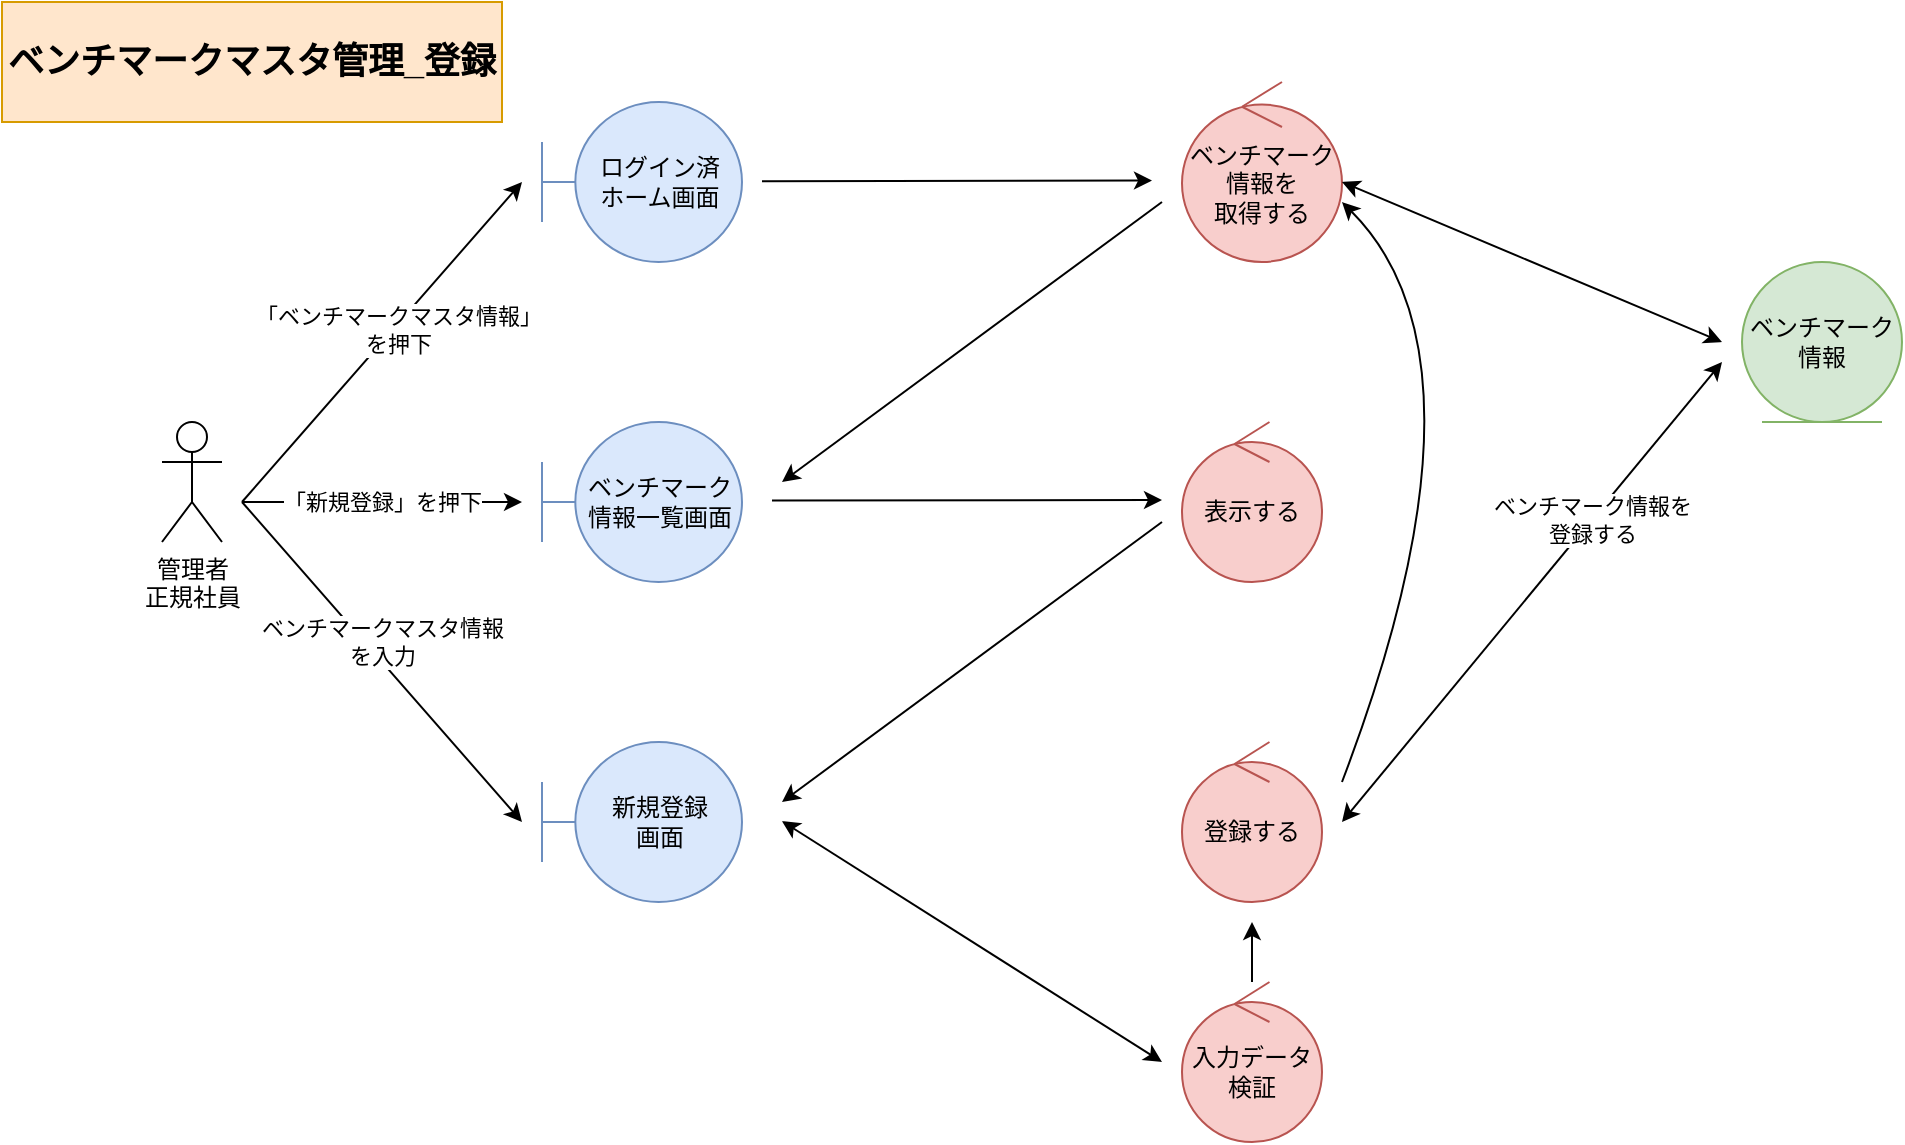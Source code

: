 <mxfile version="15.6.3" type="embed" pages="4">
    <diagram id="RWeOAwpdm6szLaTIHd15" name="*ベンチマークマスタ管理_登録">
        <mxGraphModel dx="1469" dy="614" grid="1" gridSize="10" guides="1" tooltips="1" connect="1" arrows="1" fold="1" page="0" pageScale="1" pageWidth="827" pageHeight="1169" math="0" shadow="0">
            <root>
                <mxCell id="0"/>
                <mxCell id="1" parent="0"/>
                <mxCell id="R05j1q6MOaR2_SYUFppI-1" value="管理者&lt;br&gt;正規社員" style="shape=umlActor;verticalLabelPosition=bottom;verticalAlign=top;html=1;" parent="1" vertex="1">
                    <mxGeometry x="-70" y="280" width="30" height="60" as="geometry"/>
                </mxCell>
                <mxCell id="R05j1q6MOaR2_SYUFppI-2" value="ログイン済&lt;br&gt;ホーム画面" style="shape=umlBoundary;whiteSpace=wrap;html=1;fillColor=#dae8fc;strokeColor=#6c8ebf;" parent="1" vertex="1">
                    <mxGeometry x="120" y="120" width="100" height="80" as="geometry"/>
                </mxCell>
                <mxCell id="R05j1q6MOaR2_SYUFppI-3" value="ベンチマーク&lt;br&gt;情報一覧画面" style="shape=umlBoundary;whiteSpace=wrap;html=1;fillColor=#dae8fc;strokeColor=#6c8ebf;" parent="1" vertex="1">
                    <mxGeometry x="120" y="280" width="100" height="80" as="geometry"/>
                </mxCell>
                <mxCell id="R05j1q6MOaR2_SYUFppI-4" value="新規登録&lt;br&gt;画面" style="shape=umlBoundary;whiteSpace=wrap;html=1;fillColor=#dae8fc;strokeColor=#6c8ebf;" parent="1" vertex="1">
                    <mxGeometry x="120" y="440" width="100" height="80" as="geometry"/>
                </mxCell>
                <mxCell id="R05j1q6MOaR2_SYUFppI-5" value="ベンチマーク&lt;br&gt;情報を&lt;br&gt;取得する" style="ellipse;shape=umlControl;whiteSpace=wrap;html=1;fillColor=#f8cecc;strokeColor=#b85450;" parent="1" vertex="1">
                    <mxGeometry x="440" y="110" width="80" height="90" as="geometry"/>
                </mxCell>
                <mxCell id="R05j1q6MOaR2_SYUFppI-6" value="ベンチマーク情報" style="ellipse;shape=umlEntity;whiteSpace=wrap;html=1;fillColor=#d5e8d4;strokeColor=#82b366;" parent="1" vertex="1">
                    <mxGeometry x="720" y="200" width="80" height="80" as="geometry"/>
                </mxCell>
                <mxCell id="R05j1q6MOaR2_SYUFppI-7" value="表示する" style="ellipse;shape=umlControl;whiteSpace=wrap;html=1;fillColor=#f8cecc;strokeColor=#b85450;" parent="1" vertex="1">
                    <mxGeometry x="440" y="280" width="70" height="80" as="geometry"/>
                </mxCell>
                <mxCell id="R05j1q6MOaR2_SYUFppI-8" value="" style="endArrow=classic;html=1;rounded=0;" parent="1" edge="1">
                    <mxGeometry width="50" height="50" relative="1" as="geometry">
                        <mxPoint x="235" y="319.29" as="sourcePoint"/>
                        <mxPoint x="430" y="319" as="targetPoint"/>
                    </mxGeometry>
                </mxCell>
                <mxCell id="R05j1q6MOaR2_SYUFppI-10" value="" style="endArrow=classic;html=1;rounded=0;" parent="1" edge="1">
                    <mxGeometry width="50" height="50" relative="1" as="geometry">
                        <mxPoint x="-30" y="320" as="sourcePoint"/>
                        <mxPoint x="110" y="160" as="targetPoint"/>
                    </mxGeometry>
                </mxCell>
                <mxCell id="3" value="「ベンチマークマスタ情報」&lt;br&gt;を押下" style="edgeLabel;html=1;align=center;verticalAlign=middle;resizable=0;points=[];" vertex="1" connectable="0" parent="R05j1q6MOaR2_SYUFppI-10">
                    <mxGeometry x="0.212" y="-2" relative="1" as="geometry">
                        <mxPoint x="-9" y="10" as="offset"/>
                    </mxGeometry>
                </mxCell>
                <mxCell id="R05j1q6MOaR2_SYUFppI-11" value="" style="endArrow=classic;html=1;rounded=0;" parent="1" edge="1">
                    <mxGeometry width="50" height="50" relative="1" as="geometry">
                        <mxPoint x="-30" y="320" as="sourcePoint"/>
                        <mxPoint x="110" y="480" as="targetPoint"/>
                    </mxGeometry>
                </mxCell>
                <mxCell id="8" value="ベンチマークマスタ情報&lt;br&gt;を入力" style="edgeLabel;html=1;align=center;verticalAlign=middle;resizable=0;points=[];" vertex="1" connectable="0" parent="R05j1q6MOaR2_SYUFppI-11">
                    <mxGeometry x="-0.227" y="-2" relative="1" as="geometry">
                        <mxPoint x="17" y="7" as="offset"/>
                    </mxGeometry>
                </mxCell>
                <mxCell id="R05j1q6MOaR2_SYUFppI-12" value="" style="endArrow=classic;html=1;rounded=0;" parent="1" edge="1">
                    <mxGeometry width="50" height="50" relative="1" as="geometry">
                        <mxPoint x="-30" y="320" as="sourcePoint"/>
                        <mxPoint x="110" y="320" as="targetPoint"/>
                    </mxGeometry>
                </mxCell>
                <mxCell id="4" value="「新規登録」を押下" style="edgeLabel;html=1;align=center;verticalAlign=middle;resizable=0;points=[];" vertex="1" connectable="0" parent="R05j1q6MOaR2_SYUFppI-12">
                    <mxGeometry x="-0.341" y="-4" relative="1" as="geometry">
                        <mxPoint x="24" y="-4" as="offset"/>
                    </mxGeometry>
                </mxCell>
                <mxCell id="R05j1q6MOaR2_SYUFppI-13" value="" style="endArrow=classic;html=1;rounded=0;startArrow=classic;startFill=1;" parent="1" edge="1">
                    <mxGeometry width="50" height="50" relative="1" as="geometry">
                        <mxPoint x="520" y="160" as="sourcePoint"/>
                        <mxPoint x="710" y="240" as="targetPoint"/>
                    </mxGeometry>
                </mxCell>
                <mxCell id="R05j1q6MOaR2_SYUFppI-14" value="" style="endArrow=classic;html=1;rounded=0;" parent="1" edge="1">
                    <mxGeometry width="50" height="50" relative="1" as="geometry">
                        <mxPoint x="230" y="159.58" as="sourcePoint"/>
                        <mxPoint x="425" y="159.29" as="targetPoint"/>
                    </mxGeometry>
                </mxCell>
                <mxCell id="R05j1q6MOaR2_SYUFppI-15" value="" style="endArrow=classic;html=1;rounded=0;" parent="1" edge="1">
                    <mxGeometry width="50" height="50" relative="1" as="geometry">
                        <mxPoint x="430" y="170" as="sourcePoint"/>
                        <mxPoint x="240" y="310" as="targetPoint"/>
                    </mxGeometry>
                </mxCell>
                <mxCell id="R05j1q6MOaR2_SYUFppI-16" value="" style="endArrow=classic;html=1;rounded=0;" parent="1" edge="1">
                    <mxGeometry width="50" height="50" relative="1" as="geometry">
                        <mxPoint x="430" y="330" as="sourcePoint"/>
                        <mxPoint x="240" y="470" as="targetPoint"/>
                    </mxGeometry>
                </mxCell>
                <mxCell id="R05j1q6MOaR2_SYUFppI-20" value="" style="endArrow=classic;html=1;rounded=0;startArrow=classic;startFill=1;" parent="1" edge="1">
                    <mxGeometry width="50" height="50" relative="1" as="geometry">
                        <mxPoint x="240" y="479.58" as="sourcePoint"/>
                        <mxPoint x="430" y="600" as="targetPoint"/>
                    </mxGeometry>
                </mxCell>
                <mxCell id="R05j1q6MOaR2_SYUFppI-21" value="" style="endArrow=classic;html=1;rounded=0;startArrow=classic;startFill=1;" parent="1" edge="1">
                    <mxGeometry width="50" height="50" relative="1" as="geometry">
                        <mxPoint x="520" y="480" as="sourcePoint"/>
                        <mxPoint x="710" y="250" as="targetPoint"/>
                    </mxGeometry>
                </mxCell>
                <mxCell id="S3Q7KRvCaLWE7IMsoWQz-9" value="ベンチマーク情報を&lt;br&gt;登録する" style="edgeLabel;html=1;align=center;verticalAlign=middle;resizable=0;points=[];" vertex="1" connectable="0" parent="R05j1q6MOaR2_SYUFppI-21">
                    <mxGeometry x="0.318" y="-1" relative="1" as="geometry">
                        <mxPoint x="-1" as="offset"/>
                    </mxGeometry>
                </mxCell>
                <mxCell id="2" value="ベンチマークマスタ管理_登録" style="rounded=0;whiteSpace=wrap;html=1;fillColor=#ffe6cc;strokeColor=#d79b00;fontStyle=1;fontSize=18;" parent="1" vertex="1">
                    <mxGeometry x="-150" y="70" width="250" height="60" as="geometry"/>
                </mxCell>
                <mxCell id="5" value="入力データ検証" style="ellipse;shape=umlControl;whiteSpace=wrap;html=1;fillColor=#f8cecc;strokeColor=#b85450;" vertex="1" parent="1">
                    <mxGeometry x="440" y="560" width="70" height="80" as="geometry"/>
                </mxCell>
                <mxCell id="6" value="登録する" style="ellipse;shape=umlControl;whiteSpace=wrap;html=1;fillColor=#f8cecc;strokeColor=#b85450;" vertex="1" parent="1">
                    <mxGeometry x="440" y="440" width="70" height="80" as="geometry"/>
                </mxCell>
                <mxCell id="7" value="" style="endArrow=classic;html=1;rounded=0;" edge="1" parent="1" source="5">
                    <mxGeometry width="50" height="50" relative="1" as="geometry">
                        <mxPoint x="475" y="550" as="sourcePoint"/>
                        <mxPoint x="475" y="530" as="targetPoint"/>
                    </mxGeometry>
                </mxCell>
                <mxCell id="9" value="" style="curved=1;endArrow=classic;html=1;rounded=0;" edge="1" parent="1">
                    <mxGeometry width="50" height="50" relative="1" as="geometry">
                        <mxPoint x="520" y="460" as="sourcePoint"/>
                        <mxPoint x="520" y="170" as="targetPoint"/>
                        <Array as="points">
                            <mxPoint x="600" y="250"/>
                        </Array>
                    </mxGeometry>
                </mxCell>
            </root>
        </mxGraphModel>
    </diagram>
    <diagram id="kNyEyUyUbylaJBoFLzu6" name="*ベンチマークマスタ管理_参照">
        <mxGraphModel dx="1469" dy="614" grid="1" gridSize="10" guides="1" tooltips="1" connect="1" arrows="1" fold="1" page="0" pageScale="1" pageWidth="827" pageHeight="1169" math="0" shadow="0">
            <root>
                <mxCell id="Noq5ilU5FU8ZEYIdX7iq-0"/>
                <mxCell id="Noq5ilU5FU8ZEYIdX7iq-1" parent="Noq5ilU5FU8ZEYIdX7iq-0"/>
                <mxCell id="X151rZw9UmWIeHh70C7F-1" value="ログイン済&lt;br&gt;ホーム画面" style="shape=umlBoundary;whiteSpace=wrap;html=1;fillColor=#dae8fc;strokeColor=#6c8ebf;" parent="Noq5ilU5FU8ZEYIdX7iq-1" vertex="1">
                    <mxGeometry x="120" y="120" width="100" height="80" as="geometry"/>
                </mxCell>
                <mxCell id="X151rZw9UmWIeHh70C7F-2" value="詳細画面" style="shape=umlBoundary;whiteSpace=wrap;html=1;fillColor=#dae8fc;strokeColor=#6c8ebf;" parent="Noq5ilU5FU8ZEYIdX7iq-1" vertex="1">
                    <mxGeometry x="120" y="440" width="100" height="80" as="geometry"/>
                </mxCell>
                <mxCell id="X151rZw9UmWIeHh70C7F-7" value="ベンチマーク情報" style="ellipse;shape=umlEntity;whiteSpace=wrap;html=1;fillColor=#d5e8d4;strokeColor=#82b366;" parent="Noq5ilU5FU8ZEYIdX7iq-1" vertex="1">
                    <mxGeometry x="720" y="200" width="80" height="80" as="geometry"/>
                </mxCell>
                <mxCell id="X151rZw9UmWIeHh70C7F-8" value="表示する" style="ellipse;shape=umlControl;whiteSpace=wrap;html=1;fillColor=#f8cecc;strokeColor=#b85450;" parent="Noq5ilU5FU8ZEYIdX7iq-1" vertex="1">
                    <mxGeometry x="440" y="280" width="70" height="80" as="geometry"/>
                </mxCell>
                <mxCell id="X151rZw9UmWIeHh70C7F-9" value="" style="endArrow=classic;html=1;rounded=0;" parent="Noq5ilU5FU8ZEYIdX7iq-1" edge="1">
                    <mxGeometry width="50" height="50" relative="1" as="geometry">
                        <mxPoint x="240" y="159.17" as="sourcePoint"/>
                        <mxPoint x="430" y="159.0" as="targetPoint"/>
                    </mxGeometry>
                </mxCell>
                <mxCell id="X151rZw9UmWIeHh70C7F-11" value="" style="endArrow=classic;html=1;rounded=0;startArrow=classic;startFill=1;" parent="Noq5ilU5FU8ZEYIdX7iq-1" edge="1">
                    <mxGeometry width="50" height="50" relative="1" as="geometry">
                        <mxPoint x="520" y="160.0" as="sourcePoint"/>
                        <mxPoint x="710.0" y="240" as="targetPoint"/>
                    </mxGeometry>
                </mxCell>
                <mxCell id="X151rZw9UmWIeHh70C7F-12" value="" style="endArrow=none;html=1;rounded=0;jumpStyle=none;startArrow=classic;startFill=1;endFill=0;" parent="Noq5ilU5FU8ZEYIdX7iq-1" edge="1">
                    <mxGeometry width="50" height="50" relative="1" as="geometry">
                        <mxPoint x="430" y="320" as="sourcePoint"/>
                        <mxPoint x="240" y="320" as="targetPoint"/>
                    </mxGeometry>
                </mxCell>
                <mxCell id="X151rZw9UmWIeHh70C7F-13" value="" style="endArrow=classic;html=1;rounded=0;" parent="Noq5ilU5FU8ZEYIdX7iq-1" edge="1">
                    <mxGeometry width="50" height="50" relative="1" as="geometry">
                        <mxPoint x="430" y="170" as="sourcePoint"/>
                        <mxPoint x="240" y="310" as="targetPoint"/>
                    </mxGeometry>
                </mxCell>
                <mxCell id="X151rZw9UmWIeHh70C7F-14" value="" style="endArrow=none;html=1;rounded=0;jumpStyle=none;startArrow=classic;startFill=1;endFill=0;" parent="Noq5ilU5FU8ZEYIdX7iq-1" edge="1">
                    <mxGeometry width="50" height="50" relative="1" as="geometry">
                        <mxPoint x="240" y="480" as="sourcePoint"/>
                        <mxPoint x="430" y="330" as="targetPoint"/>
                    </mxGeometry>
                </mxCell>
                <mxCell id="X151rZw9UmWIeHh70C7F-15" value="ベンチマーク&lt;br&gt;情報一覧画面" style="shape=umlBoundary;whiteSpace=wrap;html=1;fillColor=#dae8fc;strokeColor=#6c8ebf;" parent="Noq5ilU5FU8ZEYIdX7iq-1" vertex="1">
                    <mxGeometry x="120" y="280" width="100" height="80" as="geometry"/>
                </mxCell>
                <mxCell id="6jQ6UgOFRzboO_oVdpWV-0" value="ベンチマーク&lt;br&gt;情報を&lt;br&gt;取得する" style="ellipse;shape=umlControl;whiteSpace=wrap;html=1;fillColor=#f8cecc;strokeColor=#b85450;" parent="Noq5ilU5FU8ZEYIdX7iq-1" vertex="1">
                    <mxGeometry x="440" y="110" width="80" height="90" as="geometry"/>
                </mxCell>
                <mxCell id="dUlQ4flZGrjJP7amC4kk-0" value="ベンチマークマスタ管理_参照" style="rounded=0;whiteSpace=wrap;html=1;fillColor=#ffe6cc;strokeColor=#d79b00;fontStyle=1;fontSize=18;" parent="Noq5ilU5FU8ZEYIdX7iq-1" vertex="1">
                    <mxGeometry x="-159" y="77" width="250" height="60" as="geometry"/>
                </mxCell>
                <mxCell id="cIIOQEor-hzKWbsgji4y-0" value="管理者&lt;br&gt;正規社員" style="shape=umlActor;verticalLabelPosition=bottom;verticalAlign=top;html=1;" vertex="1" parent="Noq5ilU5FU8ZEYIdX7iq-1">
                    <mxGeometry x="-70" y="280" width="30" height="60" as="geometry"/>
                </mxCell>
                <mxCell id="cIIOQEor-hzKWbsgji4y-1" value="" style="endArrow=classic;html=1;rounded=0;" edge="1" parent="Noq5ilU5FU8ZEYIdX7iq-1">
                    <mxGeometry width="50" height="50" relative="1" as="geometry">
                        <mxPoint x="-30" y="320" as="sourcePoint"/>
                        <mxPoint x="110" y="160" as="targetPoint"/>
                    </mxGeometry>
                </mxCell>
                <mxCell id="cIIOQEor-hzKWbsgji4y-2" value="「ベンチマークマスタ情報」&lt;br&gt;を押下" style="edgeLabel;html=1;align=center;verticalAlign=middle;resizable=0;points=[];" vertex="1" connectable="0" parent="cIIOQEor-hzKWbsgji4y-1">
                    <mxGeometry x="0.212" y="-2" relative="1" as="geometry">
                        <mxPoint x="-9" y="10" as="offset"/>
                    </mxGeometry>
                </mxCell>
                <mxCell id="cIIOQEor-hzKWbsgji4y-3" value="" style="endArrow=classic;html=1;rounded=0;" edge="1" parent="Noq5ilU5FU8ZEYIdX7iq-1">
                    <mxGeometry width="50" height="50" relative="1" as="geometry">
                        <mxPoint x="-30" y="320" as="sourcePoint"/>
                        <mxPoint x="110" y="480" as="targetPoint"/>
                    </mxGeometry>
                </mxCell>
                <mxCell id="cIIOQEor-hzKWbsgji4y-5" value="" style="endArrow=classic;html=1;rounded=0;" edge="1" parent="Noq5ilU5FU8ZEYIdX7iq-1">
                    <mxGeometry width="50" height="50" relative="1" as="geometry">
                        <mxPoint x="-30" y="320" as="sourcePoint"/>
                        <mxPoint x="110" y="320" as="targetPoint"/>
                    </mxGeometry>
                </mxCell>
                <mxCell id="cIIOQEor-hzKWbsgji4y-7" value="ベンチマーク情報&lt;br&gt;を選択" style="edgeLabel;html=1;align=center;verticalAlign=middle;resizable=0;points=[];" vertex="1" connectable="0" parent="cIIOQEor-hzKWbsgji4y-5">
                    <mxGeometry x="0.324" y="1" relative="1" as="geometry">
                        <mxPoint x="-13" y="1" as="offset"/>
                    </mxGeometry>
                </mxCell>
            </root>
        </mxGraphModel>
    </diagram>
    <diagram id="8uVS_xQF8xlp2i3T6R5J" name="*ベンチマークマスタ管理_編集">
        <mxGraphModel dx="2074" dy="717" grid="1" gridSize="10" guides="1" tooltips="1" connect="1" arrows="1" fold="1" page="1" pageScale="1" pageWidth="827" pageHeight="1169" math="0" shadow="0">
            <root>
                <mxCell id="Vqz1aeMNSxQNZWVuaeiP-0"/>
                <mxCell id="Vqz1aeMNSxQNZWVuaeiP-1" parent="Vqz1aeMNSxQNZWVuaeiP-0"/>
                <mxCell id="nSiE_fP1zriIZRK4lQzF-1" value="ログイン済&lt;br&gt;ホーム画面" style="shape=umlBoundary;whiteSpace=wrap;html=1;fillColor=#dae8fc;strokeColor=#6c8ebf;" parent="Vqz1aeMNSxQNZWVuaeiP-1" vertex="1">
                    <mxGeometry x="120" y="120" width="100" height="80" as="geometry"/>
                </mxCell>
                <mxCell id="nSiE_fP1zriIZRK4lQzF-2" value="詳細画面" style="shape=umlBoundary;whiteSpace=wrap;html=1;fillColor=#dae8fc;strokeColor=#6c8ebf;" parent="Vqz1aeMNSxQNZWVuaeiP-1" vertex="1">
                    <mxGeometry x="120" y="440" width="100" height="80" as="geometry"/>
                </mxCell>
                <mxCell id="nSiE_fP1zriIZRK4lQzF-7" value="ベンチマーク情報" style="ellipse;shape=umlEntity;whiteSpace=wrap;html=1;fillColor=#d5e8d4;strokeColor=#82b366;" parent="Vqz1aeMNSxQNZWVuaeiP-1" vertex="1">
                    <mxGeometry x="720" y="200" width="80" height="80" as="geometry"/>
                </mxCell>
                <mxCell id="nSiE_fP1zriIZRK4lQzF-8" value="表示する" style="ellipse;shape=umlControl;whiteSpace=wrap;html=1;fillColor=#f8cecc;strokeColor=#b85450;" parent="Vqz1aeMNSxQNZWVuaeiP-1" vertex="1">
                    <mxGeometry x="440" y="280" width="70" height="80" as="geometry"/>
                </mxCell>
                <mxCell id="nSiE_fP1zriIZRK4lQzF-9" value="" style="endArrow=classic;html=1;rounded=0;" parent="Vqz1aeMNSxQNZWVuaeiP-1" edge="1">
                    <mxGeometry width="50" height="50" relative="1" as="geometry">
                        <mxPoint x="240" y="159.17" as="sourcePoint"/>
                        <mxPoint x="430" y="159.0" as="targetPoint"/>
                    </mxGeometry>
                </mxCell>
                <mxCell id="nSiE_fP1zriIZRK4lQzF-11" value="" style="endArrow=classic;html=1;rounded=0;startArrow=classic;startFill=1;" parent="Vqz1aeMNSxQNZWVuaeiP-1" edge="1">
                    <mxGeometry width="50" height="50" relative="1" as="geometry">
                        <mxPoint x="520" y="160.0" as="sourcePoint"/>
                        <mxPoint x="710.0" y="240.0" as="targetPoint"/>
                    </mxGeometry>
                </mxCell>
                <mxCell id="nSiE_fP1zriIZRK4lQzF-12" value="" style="endArrow=none;html=1;rounded=0;jumpStyle=none;startArrow=classic;startFill=1;endFill=0;" parent="Vqz1aeMNSxQNZWVuaeiP-1" edge="1">
                    <mxGeometry width="50" height="50" relative="1" as="geometry">
                        <mxPoint x="430" y="320" as="sourcePoint"/>
                        <mxPoint x="240" y="320" as="targetPoint"/>
                    </mxGeometry>
                </mxCell>
                <mxCell id="nSiE_fP1zriIZRK4lQzF-13" value="" style="endArrow=classic;html=1;rounded=0;" parent="Vqz1aeMNSxQNZWVuaeiP-1" edge="1">
                    <mxGeometry width="50" height="50" relative="1" as="geometry">
                        <mxPoint x="430" y="170.0" as="sourcePoint"/>
                        <mxPoint x="240" y="310" as="targetPoint"/>
                    </mxGeometry>
                </mxCell>
                <mxCell id="nSiE_fP1zriIZRK4lQzF-14" value="" style="endArrow=classic;html=1;rounded=0;jumpStyle=none;startArrow=classic;startFill=1;endFill=1;" parent="Vqz1aeMNSxQNZWVuaeiP-1" edge="1">
                    <mxGeometry width="50" height="50" relative="1" as="geometry">
                        <mxPoint x="240" y="480" as="sourcePoint"/>
                        <mxPoint x="430" y="330" as="targetPoint"/>
                    </mxGeometry>
                </mxCell>
                <mxCell id="nSiE_fP1zriIZRK4lQzF-15" value="ベンチマーク&lt;br&gt;情報一覧画面" style="shape=umlBoundary;whiteSpace=wrap;html=1;fillColor=#dae8fc;strokeColor=#6c8ebf;" parent="Vqz1aeMNSxQNZWVuaeiP-1" vertex="1">
                    <mxGeometry x="120" y="280" width="100" height="80" as="geometry"/>
                </mxCell>
                <mxCell id="QwaG9jZXCIXz2D_TahUL-0" value="ベンチマーク&lt;br&gt;マスタ情報&lt;br&gt;を取得する" style="ellipse;shape=umlControl;whiteSpace=wrap;html=1;fillColor=#f8cecc;strokeColor=#b85450;" parent="Vqz1aeMNSxQNZWVuaeiP-1" vertex="1">
                    <mxGeometry x="440" y="110" width="80" height="90" as="geometry"/>
                </mxCell>
                <mxCell id="z9AlBpr7LHTCgQyZx6nX-1" value="編集画面" style="shape=umlBoundary;whiteSpace=wrap;html=1;fillColor=#dae8fc;strokeColor=#6c8ebf;" parent="Vqz1aeMNSxQNZWVuaeiP-1" vertex="1">
                    <mxGeometry x="120" y="600" width="100" height="80" as="geometry"/>
                </mxCell>
                <mxCell id="z9AlBpr7LHTCgQyZx6nX-2" value="" style="endArrow=none;html=1;rounded=0;jumpStyle=none;startArrow=classic;startFill=1;endFill=0;" parent="Vqz1aeMNSxQNZWVuaeiP-1" edge="1">
                    <mxGeometry width="50" height="50" relative="1" as="geometry">
                        <mxPoint x="240" y="630" as="sourcePoint"/>
                        <mxPoint x="430" y="340" as="targetPoint"/>
                    </mxGeometry>
                </mxCell>
                <mxCell id="z9AlBpr7LHTCgQyZx6nX-3" value="" style="endArrow=classic;html=1;rounded=0;" parent="Vqz1aeMNSxQNZWVuaeiP-1" edge="1">
                    <mxGeometry width="50" height="50" relative="1" as="geometry">
                        <mxPoint x="-30" y="320" as="sourcePoint"/>
                        <mxPoint x="110" y="640" as="targetPoint"/>
                    </mxGeometry>
                </mxCell>
                <mxCell id="GpFUuZaesWNY-ZoGWfIf-2" value="ベンチマーク情報を入力" style="edgeLabel;html=1;align=center;verticalAlign=middle;resizable=0;points=[];" vertex="1" connectable="0" parent="z9AlBpr7LHTCgQyZx6nX-3">
                    <mxGeometry x="0.266" y="2" relative="1" as="geometry">
                        <mxPoint as="offset"/>
                    </mxGeometry>
                </mxCell>
                <mxCell id="z9AlBpr7LHTCgQyZx6nX-4" value="入力データを検証する" style="ellipse;shape=umlControl;whiteSpace=wrap;html=1;fillColor=#f8cecc;strokeColor=#b85450;" parent="Vqz1aeMNSxQNZWVuaeiP-1" vertex="1">
                    <mxGeometry x="440" y="600" width="70" height="80" as="geometry"/>
                </mxCell>
                <mxCell id="z9AlBpr7LHTCgQyZx6nX-5" value="更新する" style="ellipse;shape=umlControl;whiteSpace=wrap;html=1;fillColor=#f8cecc;strokeColor=#b85450;" parent="Vqz1aeMNSxQNZWVuaeiP-1" vertex="1">
                    <mxGeometry x="440" y="440" width="70" height="80" as="geometry"/>
                </mxCell>
                <mxCell id="z9AlBpr7LHTCgQyZx6nX-6" value="" style="endArrow=classic;html=1;rounded=0;jumpStyle=none;startArrow=classic;startFill=1;endFill=1;" parent="Vqz1aeMNSxQNZWVuaeiP-1" edge="1">
                    <mxGeometry width="50" height="50" relative="1" as="geometry">
                        <mxPoint x="240" y="640" as="sourcePoint"/>
                        <mxPoint x="430" y="640" as="targetPoint"/>
                    </mxGeometry>
                </mxCell>
                <mxCell id="z9AlBpr7LHTCgQyZx6nX-7" value="" style="endArrow=none;html=1;rounded=0;jumpStyle=none;startArrow=classic;startFill=1;endFill=0;" parent="Vqz1aeMNSxQNZWVuaeiP-1" edge="1">
                    <mxGeometry width="50" height="50" relative="1" as="geometry">
                        <mxPoint x="475" y="530" as="sourcePoint"/>
                        <mxPoint x="475" y="590" as="targetPoint"/>
                    </mxGeometry>
                </mxCell>
                <mxCell id="z9AlBpr7LHTCgQyZx6nX-8" value="" style="endArrow=classic;html=1;rounded=0;jumpStyle=none;startArrow=classic;startFill=1;endFill=1;" parent="Vqz1aeMNSxQNZWVuaeiP-1" edge="1">
                    <mxGeometry width="50" height="50" relative="1" as="geometry">
                        <mxPoint x="710" y="250" as="sourcePoint"/>
                        <mxPoint x="520" y="480" as="targetPoint"/>
                    </mxGeometry>
                </mxCell>
                <mxCell id="GpFUuZaesWNY-ZoGWfIf-3" value="ベンチマーク情報を&lt;br&gt;更新する" style="edgeLabel;html=1;align=center;verticalAlign=middle;resizable=0;points=[];" vertex="1" connectable="0" parent="z9AlBpr7LHTCgQyZx6nX-8">
                    <mxGeometry x="-0.216" y="4" relative="1" as="geometry">
                        <mxPoint x="-1" as="offset"/>
                    </mxGeometry>
                </mxCell>
                <mxCell id="z9AlBpr7LHTCgQyZx6nX-9" value="" style="endArrow=classic;html=1;rounded=0;jumpStyle=arc;" parent="Vqz1aeMNSxQNZWVuaeiP-1" edge="1">
                    <mxGeometry width="50" height="50" relative="1" as="geometry">
                        <mxPoint x="430" y="180" as="sourcePoint"/>
                        <mxPoint x="240" y="470" as="targetPoint"/>
                    </mxGeometry>
                </mxCell>
                <mxCell id="6e0Y1z3ff_5MrrpyJy39-0" value="ベンチマークマスタ管理_編集" style="rounded=0;whiteSpace=wrap;html=1;fillColor=#ffe6cc;strokeColor=#d79b00;fontStyle=1;fontSize=18;" parent="Vqz1aeMNSxQNZWVuaeiP-1" vertex="1">
                    <mxGeometry x="-160" y="60" width="250" height="60" as="geometry"/>
                </mxCell>
                <mxCell id="o6zD_Jn4FmB_m7PJLo_p-0" value="管理者&lt;br&gt;正規社員" style="shape=umlActor;verticalLabelPosition=bottom;verticalAlign=top;html=1;" vertex="1" parent="Vqz1aeMNSxQNZWVuaeiP-1">
                    <mxGeometry x="-70" y="280" width="30" height="60" as="geometry"/>
                </mxCell>
                <mxCell id="o6zD_Jn4FmB_m7PJLo_p-1" value="" style="endArrow=classic;html=1;rounded=0;" edge="1" parent="Vqz1aeMNSxQNZWVuaeiP-1">
                    <mxGeometry width="50" height="50" relative="1" as="geometry">
                        <mxPoint x="-30" y="320" as="sourcePoint"/>
                        <mxPoint x="110" y="160" as="targetPoint"/>
                    </mxGeometry>
                </mxCell>
                <mxCell id="o6zD_Jn4FmB_m7PJLo_p-2" value="「ベンチマークマスタ情報」&lt;br&gt;を押下" style="edgeLabel;html=1;align=center;verticalAlign=middle;resizable=0;points=[];" vertex="1" connectable="0" parent="o6zD_Jn4FmB_m7PJLo_p-1">
                    <mxGeometry x="0.212" y="-2" relative="1" as="geometry">
                        <mxPoint x="-9" y="10" as="offset"/>
                    </mxGeometry>
                </mxCell>
                <mxCell id="o6zD_Jn4FmB_m7PJLo_p-3" value="" style="endArrow=classic;html=1;rounded=0;" edge="1" parent="Vqz1aeMNSxQNZWVuaeiP-1">
                    <mxGeometry width="50" height="50" relative="1" as="geometry">
                        <mxPoint x="-30" y="320" as="sourcePoint"/>
                        <mxPoint x="110" y="480" as="targetPoint"/>
                    </mxGeometry>
                </mxCell>
                <mxCell id="GpFUuZaesWNY-ZoGWfIf-1" value="「編集」を押下" style="edgeLabel;html=1;align=center;verticalAlign=middle;resizable=0;points=[];" vertex="1" connectable="0" parent="o6zD_Jn4FmB_m7PJLo_p-3">
                    <mxGeometry x="0.153" y="1" relative="1" as="geometry">
                        <mxPoint x="1" as="offset"/>
                    </mxGeometry>
                </mxCell>
                <mxCell id="o6zD_Jn4FmB_m7PJLo_p-5" value="" style="endArrow=classic;html=1;rounded=0;" edge="1" parent="Vqz1aeMNSxQNZWVuaeiP-1">
                    <mxGeometry width="50" height="50" relative="1" as="geometry">
                        <mxPoint x="-30" y="320" as="sourcePoint"/>
                        <mxPoint x="110" y="320" as="targetPoint"/>
                    </mxGeometry>
                </mxCell>
                <mxCell id="GpFUuZaesWNY-ZoGWfIf-0" value="ベンチマーク情報&lt;br&gt;を選択" style="edgeLabel;html=1;align=center;verticalAlign=middle;resizable=0;points=[];" vertex="1" connectable="0" parent="o6zD_Jn4FmB_m7PJLo_p-5">
                    <mxGeometry x="0.548" y="-1" relative="1" as="geometry">
                        <mxPoint x="-38" y="-1" as="offset"/>
                    </mxGeometry>
                </mxCell>
                <mxCell id="1Og1dZIsNvZaiem4P9cS-0" value="" style="curved=1;endArrow=classic;html=1;rounded=0;" edge="1" parent="Vqz1aeMNSxQNZWVuaeiP-1">
                    <mxGeometry width="50" height="50" relative="1" as="geometry">
                        <mxPoint x="520" y="460" as="sourcePoint"/>
                        <mxPoint x="520" y="170" as="targetPoint"/>
                        <Array as="points">
                            <mxPoint x="600" y="250"/>
                        </Array>
                    </mxGeometry>
                </mxCell>
            </root>
        </mxGraphModel>
    </diagram>
    <diagram id="Ufez5nXvk2XaxpIsFsRu" name="*ベンチマークマスタ管理_削除">
        <mxGraphModel dx="1707" dy="506" grid="1" gridSize="10" guides="1" tooltips="1" connect="1" arrows="1" fold="1" page="1" pageScale="1" pageWidth="827" pageHeight="1169" math="0" shadow="0">
            <root>
                <mxCell id="DMxsckBU2M_JoR_AKvYi-0"/>
                <mxCell id="DMxsckBU2M_JoR_AKvYi-1" parent="DMxsckBU2M_JoR_AKvYi-0"/>
                <mxCell id="auUNiC2Mis4MEqBHwmfJ-1" value="ログイン済&lt;br&gt;ホーム画面" style="shape=umlBoundary;whiteSpace=wrap;html=1;fillColor=#dae8fc;strokeColor=#6c8ebf;" parent="DMxsckBU2M_JoR_AKvYi-1" vertex="1">
                    <mxGeometry x="120" y="120" width="100" height="80" as="geometry"/>
                </mxCell>
                <mxCell id="auUNiC2Mis4MEqBHwmfJ-2" value="詳細画面" style="shape=umlBoundary;whiteSpace=wrap;html=1;fillColor=#dae8fc;strokeColor=#6c8ebf;" parent="DMxsckBU2M_JoR_AKvYi-1" vertex="1">
                    <mxGeometry x="120" y="440" width="100" height="80" as="geometry"/>
                </mxCell>
                <mxCell id="auUNiC2Mis4MEqBHwmfJ-6" value="ベンチマーク情報" style="ellipse;shape=umlEntity;whiteSpace=wrap;html=1;fillColor=#d5e8d4;strokeColor=#82b366;" parent="DMxsckBU2M_JoR_AKvYi-1" vertex="1">
                    <mxGeometry x="720" y="200" width="80" height="80" as="geometry"/>
                </mxCell>
                <mxCell id="auUNiC2Mis4MEqBHwmfJ-7" value="表示する" style="ellipse;shape=umlControl;whiteSpace=wrap;html=1;fillColor=#f8cecc;strokeColor=#b85450;" parent="DMxsckBU2M_JoR_AKvYi-1" vertex="1">
                    <mxGeometry x="440" y="280" width="70" height="80" as="geometry"/>
                </mxCell>
                <mxCell id="auUNiC2Mis4MEqBHwmfJ-8" value="" style="endArrow=classic;html=1;rounded=0;" parent="DMxsckBU2M_JoR_AKvYi-1" edge="1">
                    <mxGeometry width="50" height="50" relative="1" as="geometry">
                        <mxPoint x="240" y="159.17" as="sourcePoint"/>
                        <mxPoint x="430" y="159" as="targetPoint"/>
                    </mxGeometry>
                </mxCell>
                <mxCell id="auUNiC2Mis4MEqBHwmfJ-10" value="" style="endArrow=classic;html=1;rounded=0;startArrow=classic;startFill=1;" parent="DMxsckBU2M_JoR_AKvYi-1" edge="1">
                    <mxGeometry width="50" height="50" relative="1" as="geometry">
                        <mxPoint x="520" y="160" as="sourcePoint"/>
                        <mxPoint x="710.0" y="240" as="targetPoint"/>
                    </mxGeometry>
                </mxCell>
                <mxCell id="auUNiC2Mis4MEqBHwmfJ-11" value="" style="endArrow=none;html=1;rounded=0;jumpStyle=none;startArrow=classic;startFill=1;endFill=0;" parent="DMxsckBU2M_JoR_AKvYi-1" edge="1">
                    <mxGeometry width="50" height="50" relative="1" as="geometry">
                        <mxPoint x="430" y="320" as="sourcePoint"/>
                        <mxPoint x="240" y="320" as="targetPoint"/>
                    </mxGeometry>
                </mxCell>
                <mxCell id="auUNiC2Mis4MEqBHwmfJ-12" value="" style="endArrow=classic;html=1;rounded=0;" parent="DMxsckBU2M_JoR_AKvYi-1" edge="1">
                    <mxGeometry width="50" height="50" relative="1" as="geometry">
                        <mxPoint x="430" y="170" as="sourcePoint"/>
                        <mxPoint x="240" y="310" as="targetPoint"/>
                    </mxGeometry>
                </mxCell>
                <mxCell id="auUNiC2Mis4MEqBHwmfJ-13" value="" style="endArrow=none;html=1;rounded=0;jumpStyle=none;startArrow=classic;startFill=1;endFill=0;" parent="DMxsckBU2M_JoR_AKvYi-1" edge="1">
                    <mxGeometry width="50" height="50" relative="1" as="geometry">
                        <mxPoint x="240" y="470" as="sourcePoint"/>
                        <mxPoint x="430" y="330" as="targetPoint"/>
                    </mxGeometry>
                </mxCell>
                <mxCell id="auUNiC2Mis4MEqBHwmfJ-14" value="ベンチマーク&lt;br&gt;情報一覧画面" style="shape=umlBoundary;whiteSpace=wrap;html=1;fillColor=#dae8fc;strokeColor=#6c8ebf;" parent="DMxsckBU2M_JoR_AKvYi-1" vertex="1">
                    <mxGeometry x="120" y="280" width="100" height="80" as="geometry"/>
                </mxCell>
                <mxCell id="auUNiC2Mis4MEqBHwmfJ-15" value="ベンチマーク&lt;br&gt;マスタ情報&lt;br&gt;を取得する" style="ellipse;shape=umlControl;whiteSpace=wrap;html=1;fillColor=#f8cecc;strokeColor=#b85450;" parent="DMxsckBU2M_JoR_AKvYi-1" vertex="1">
                    <mxGeometry x="440" y="110" width="80" height="90" as="geometry"/>
                </mxCell>
                <mxCell id="auUNiC2Mis4MEqBHwmfJ-16" value="削除する" style="ellipse;shape=umlControl;whiteSpace=wrap;html=1;fillColor=#f8cecc;strokeColor=#b85450;" parent="DMxsckBU2M_JoR_AKvYi-1" vertex="1">
                    <mxGeometry x="445" y="440" width="70" height="80" as="geometry"/>
                </mxCell>
                <mxCell id="auUNiC2Mis4MEqBHwmfJ-17" value="" style="endArrow=none;html=1;rounded=0;jumpStyle=none;startArrow=classic;startFill=1;endFill=0;" parent="DMxsckBU2M_JoR_AKvYi-1" edge="1">
                    <mxGeometry width="50" height="50" relative="1" as="geometry">
                        <mxPoint x="430" y="480" as="sourcePoint"/>
                        <mxPoint x="240" y="480" as="targetPoint"/>
                    </mxGeometry>
                </mxCell>
                <mxCell id="auUNiC2Mis4MEqBHwmfJ-18" value="" style="endArrow=classic;html=1;rounded=0;jumpStyle=none;startArrow=classic;startFill=1;endFill=1;" parent="DMxsckBU2M_JoR_AKvYi-1" edge="1">
                    <mxGeometry width="50" height="50" relative="1" as="geometry">
                        <mxPoint x="710" y="250" as="sourcePoint"/>
                        <mxPoint x="530" y="480" as="targetPoint"/>
                    </mxGeometry>
                </mxCell>
                <mxCell id="2Z8oQqjoqmFL6WJPvkfP-1" value="ベンチマーク情報を&lt;br&gt;削除する" style="edgeLabel;html=1;align=center;verticalAlign=middle;resizable=0;points=[];" vertex="1" connectable="0" parent="auUNiC2Mis4MEqBHwmfJ-18">
                    <mxGeometry x="0.114" y="2" relative="1" as="geometry">
                        <mxPoint x="38" y="-59" as="offset"/>
                    </mxGeometry>
                </mxCell>
                <mxCell id="la75sHiAkwk_fY0pO1k2-0" value="ベンチマークマスタ管理_削除" style="rounded=0;whiteSpace=wrap;html=1;fillColor=#ffe6cc;strokeColor=#d79b00;fontStyle=1;fontSize=18;" parent="DMxsckBU2M_JoR_AKvYi-1" vertex="1">
                    <mxGeometry x="-160" y="70" width="250" height="60" as="geometry"/>
                </mxCell>
                <mxCell id="p75JA5eRPVBYtpdVAzYU-0" value="管理者&lt;br&gt;正規社員" style="shape=umlActor;verticalLabelPosition=bottom;verticalAlign=top;html=1;" vertex="1" parent="DMxsckBU2M_JoR_AKvYi-1">
                    <mxGeometry x="-70" y="280" width="30" height="60" as="geometry"/>
                </mxCell>
                <mxCell id="p75JA5eRPVBYtpdVAzYU-1" value="" style="endArrow=classic;html=1;rounded=0;" edge="1" parent="DMxsckBU2M_JoR_AKvYi-1">
                    <mxGeometry width="50" height="50" relative="1" as="geometry">
                        <mxPoint x="-30.0" y="320" as="sourcePoint"/>
                        <mxPoint x="110" y="160.0" as="targetPoint"/>
                    </mxGeometry>
                </mxCell>
                <mxCell id="p75JA5eRPVBYtpdVAzYU-2" value="「ベンチマークマスタ情報」&lt;br&gt;を押下" style="edgeLabel;html=1;align=center;verticalAlign=middle;resizable=0;points=[];" vertex="1" connectable="0" parent="p75JA5eRPVBYtpdVAzYU-1">
                    <mxGeometry x="0.212" y="-2" relative="1" as="geometry">
                        <mxPoint x="-9" y="10" as="offset"/>
                    </mxGeometry>
                </mxCell>
                <mxCell id="p75JA5eRPVBYtpdVAzYU-3" value="" style="endArrow=classic;html=1;rounded=0;" edge="1" parent="DMxsckBU2M_JoR_AKvYi-1">
                    <mxGeometry width="50" height="50" relative="1" as="geometry">
                        <mxPoint x="-30.0" y="320" as="sourcePoint"/>
                        <mxPoint x="110" y="480" as="targetPoint"/>
                    </mxGeometry>
                </mxCell>
                <mxCell id="p75JA5eRPVBYtpdVAzYU-4" value="「削除」を押下" style="edgeLabel;html=1;align=center;verticalAlign=middle;resizable=0;points=[];" vertex="1" connectable="0" parent="p75JA5eRPVBYtpdVAzYU-3">
                    <mxGeometry x="0.153" y="1" relative="1" as="geometry">
                        <mxPoint x="1" as="offset"/>
                    </mxGeometry>
                </mxCell>
                <mxCell id="p75JA5eRPVBYtpdVAzYU-5" value="" style="endArrow=classic;html=1;rounded=0;" edge="1" parent="DMxsckBU2M_JoR_AKvYi-1">
                    <mxGeometry width="50" height="50" relative="1" as="geometry">
                        <mxPoint x="-30.0" y="320" as="sourcePoint"/>
                        <mxPoint x="110" y="320" as="targetPoint"/>
                    </mxGeometry>
                </mxCell>
                <mxCell id="p75JA5eRPVBYtpdVAzYU-6" value="ベンチマーク情報&lt;br&gt;を選択" style="edgeLabel;html=1;align=center;verticalAlign=middle;resizable=0;points=[];" vertex="1" connectable="0" parent="p75JA5eRPVBYtpdVAzYU-5">
                    <mxGeometry x="0.548" y="-1" relative="1" as="geometry">
                        <mxPoint x="-38" y="-1" as="offset"/>
                    </mxGeometry>
                </mxCell>
                <mxCell id="2Z8oQqjoqmFL6WJPvkfP-0" value="" style="curved=1;endArrow=classic;html=1;rounded=0;" edge="1" parent="DMxsckBU2M_JoR_AKvYi-1">
                    <mxGeometry width="50" height="50" relative="1" as="geometry">
                        <mxPoint x="520" y="460" as="sourcePoint"/>
                        <mxPoint x="520" y="170.0" as="targetPoint"/>
                        <Array as="points">
                            <mxPoint x="600" y="250"/>
                        </Array>
                    </mxGeometry>
                </mxCell>
            </root>
        </mxGraphModel>
    </diagram>
</mxfile>